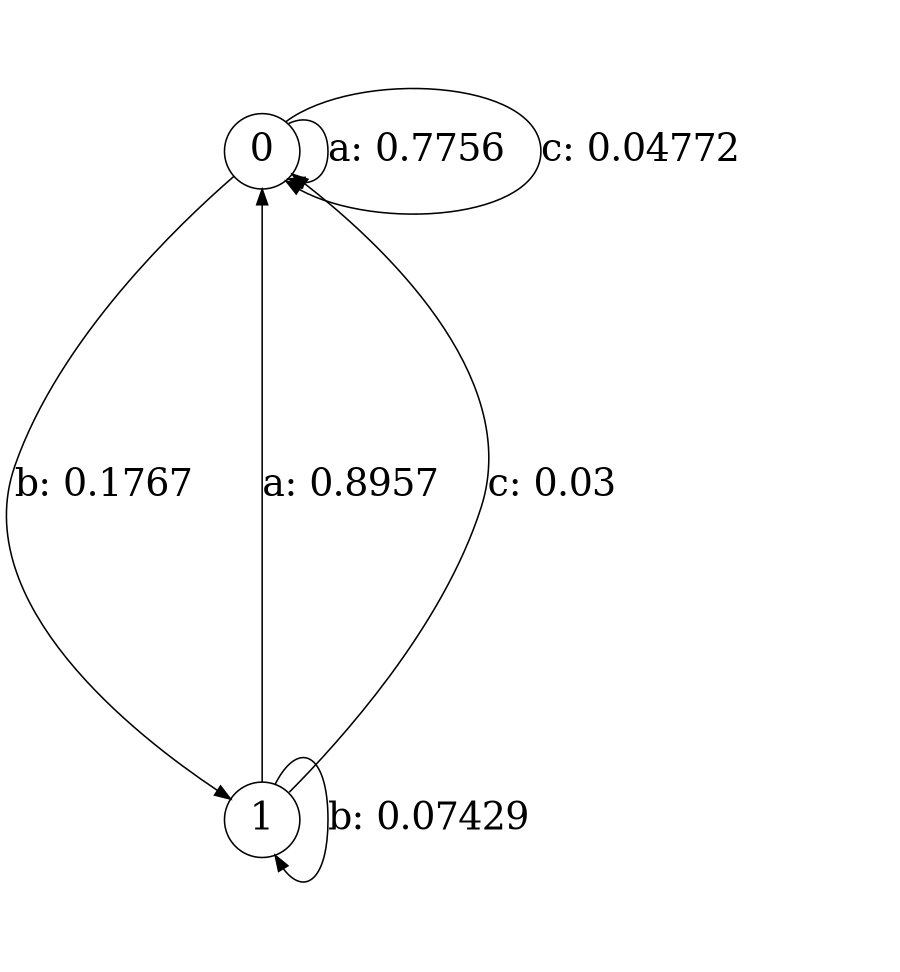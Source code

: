 digraph "d5-100nw-t0-cen-SML" {
size = "6,8.5";
ratio = "fill";
node [shape = circle];
node [fontsize = 24];
edge [fontsize = 24];
0 -> 0 [label = "a: 0.7756   "];
0 -> 1 [label = "b: 0.1767   "];
0 -> 0 [label = "c: 0.04772  "];
1 -> 0 [label = "a: 0.8957   "];
1 -> 1 [label = "b: 0.07429  "];
1 -> 0 [label = "c: 0.03     "];
}